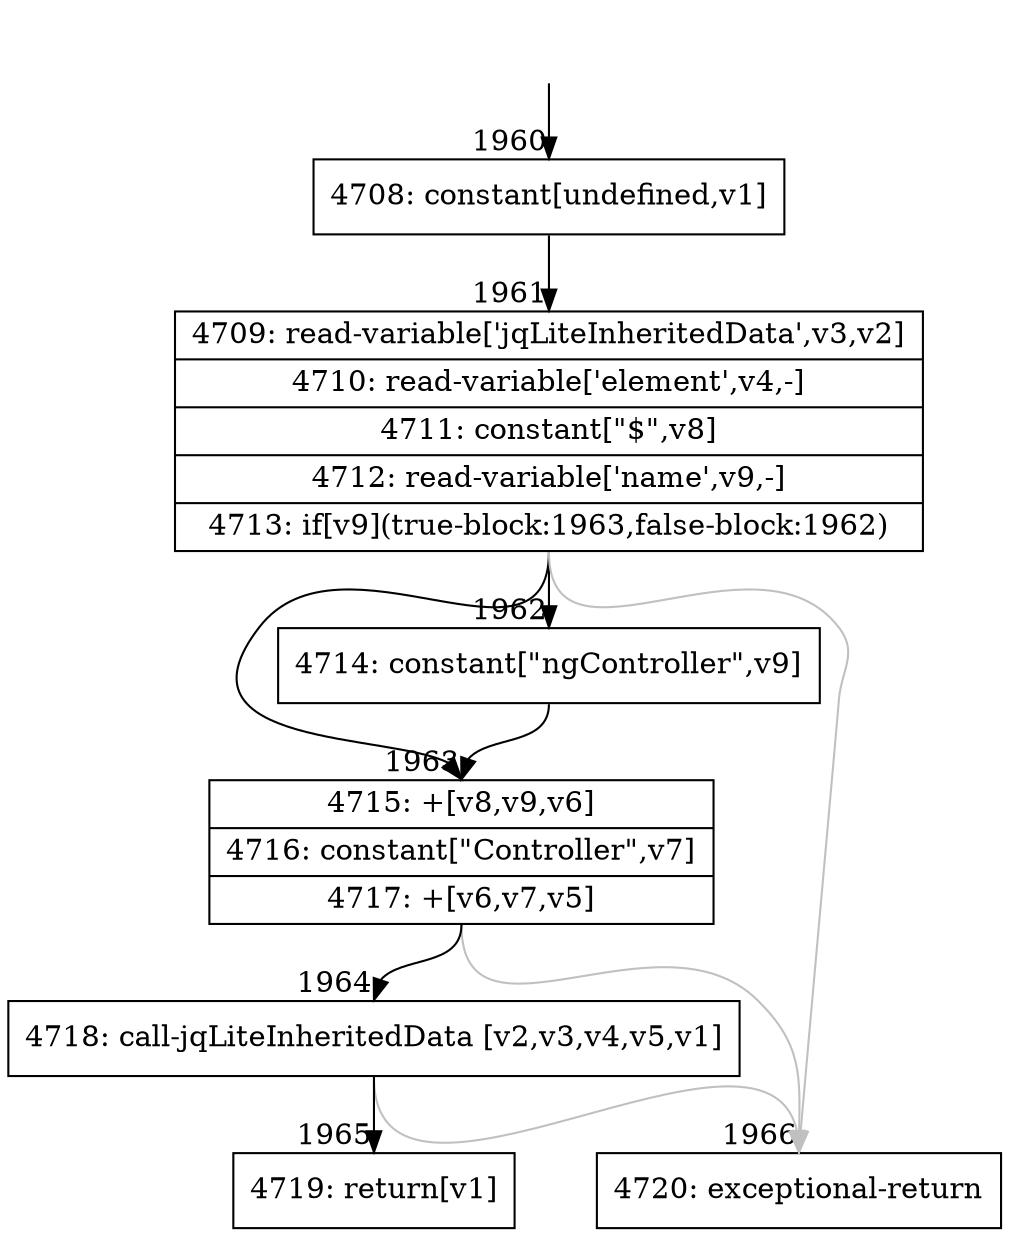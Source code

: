digraph {
rankdir="TD"
BB_entry145[shape=none,label=""];
BB_entry145 -> BB1960 [tailport=s, headport=n, headlabel="    1960"]
BB1960 [shape=record label="{4708: constant[undefined,v1]}" ] 
BB1960 -> BB1961 [tailport=s, headport=n, headlabel="      1961"]
BB1961 [shape=record label="{4709: read-variable['jqLiteInheritedData',v3,v2]|4710: read-variable['element',v4,-]|4711: constant[\"$\",v8]|4712: read-variable['name',v9,-]|4713: if[v9](true-block:1963,false-block:1962)}" ] 
BB1961 -> BB1963 [tailport=s, headport=n, headlabel="      1963"]
BB1961 -> BB1962 [tailport=s, headport=n, headlabel="      1962"]
BB1961 -> BB1966 [tailport=s, headport=n, color=gray, headlabel="      1966"]
BB1962 [shape=record label="{4714: constant[\"ngController\",v9]}" ] 
BB1962 -> BB1963 [tailport=s, headport=n]
BB1963 [shape=record label="{4715: +[v8,v9,v6]|4716: constant[\"Controller\",v7]|4717: +[v6,v7,v5]}" ] 
BB1963 -> BB1964 [tailport=s, headport=n, headlabel="      1964"]
BB1963 -> BB1966 [tailport=s, headport=n, color=gray]
BB1964 [shape=record label="{4718: call-jqLiteInheritedData [v2,v3,v4,v5,v1]}" ] 
BB1964 -> BB1965 [tailport=s, headport=n, headlabel="      1965"]
BB1964 -> BB1966 [tailport=s, headport=n, color=gray]
BB1965 [shape=record label="{4719: return[v1]}" ] 
BB1966 [shape=record label="{4720: exceptional-return}" ] 
//#$~ 2938
}
